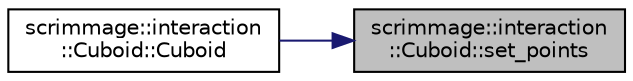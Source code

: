 digraph "scrimmage::interaction::Cuboid::set_points"
{
 // LATEX_PDF_SIZE
  edge [fontname="Helvetica",fontsize="10",labelfontname="Helvetica",labelfontsize="10"];
  node [fontname="Helvetica",fontsize="10",shape=record];
  rankdir="RL";
  Node1 [label="scrimmage::interaction\l::Cuboid::set_points",height=0.2,width=0.4,color="black", fillcolor="grey75", style="filled", fontcolor="black",tooltip=" "];
  Node1 -> Node2 [dir="back",color="midnightblue",fontsize="10",style="solid",fontname="Helvetica"];
  Node2 [label="scrimmage::interaction\l::Cuboid::Cuboid",height=0.2,width=0.4,color="black", fillcolor="white", style="filled",URL="$classscrimmage_1_1interaction_1_1Cuboid.html#a6adfc8f783a940510f953010448e453c",tooltip=" "];
}
